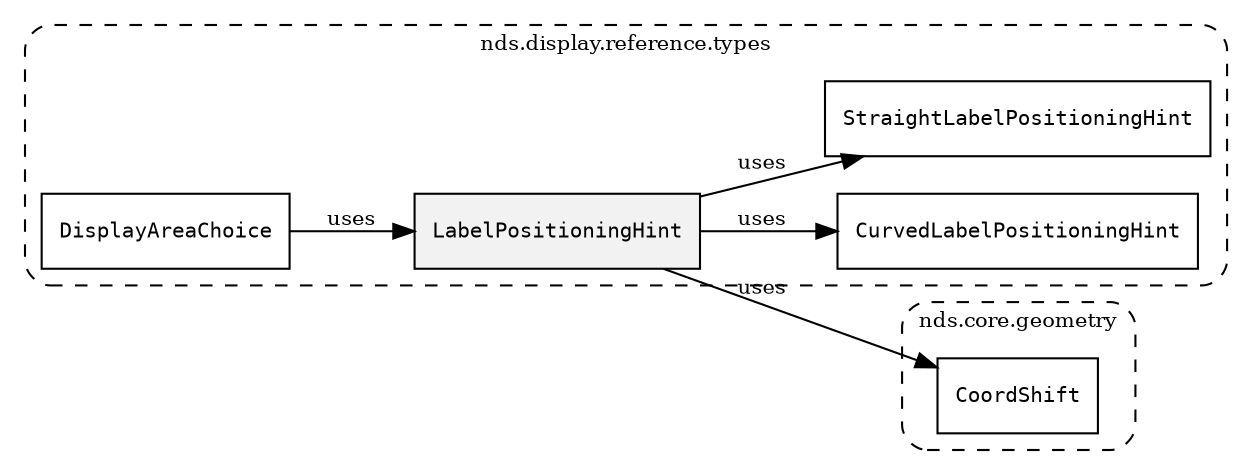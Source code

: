 /**
 * This dot file creates symbol collaboration diagram for LabelPositioningHint.
 */
digraph ZSERIO
{
    node [shape=box, fontsize=10];
    rankdir="LR";
    fontsize=10;
    tooltip="LabelPositioningHint collaboration diagram";

    subgraph "cluster_nds.display.reference.types"
    {
        style="dashed, rounded";
        label="nds.display.reference.types";
        tooltip="Package nds.display.reference.types";
        href="../../../content/packages/nds.display.reference.types.html#Package-nds-display-reference-types";
        target="_parent";

        "LabelPositioningHint" [style="filled", fillcolor="#0000000D", target="_parent", label=<<font face="monospace"><table align="center" border="0" cellspacing="0" cellpadding="0"><tr><td href="../../../content/packages/nds.display.reference.types.html#Structure-LabelPositioningHint" title="Structure defined in nds.display.reference.types">LabelPositioningHint</td></tr></table></font>>];
        "CurvedLabelPositioningHint" [target="_parent", label=<<font face="monospace"><table align="center" border="0" cellspacing="0" cellpadding="0"><tr><td href="../../../content/packages/nds.display.reference.types.html#Structure-CurvedLabelPositioningHint" title="Structure defined in nds.display.reference.types">CurvedLabelPositioningHint</td></tr></table></font>>];
        "StraightLabelPositioningHint" [target="_parent", label=<<font face="monospace"><table align="center" border="0" cellspacing="0" cellpadding="0"><tr><td href="../../../content/packages/nds.display.reference.types.html#Structure-StraightLabelPositioningHint" title="Structure defined in nds.display.reference.types">StraightLabelPositioningHint</td></tr></table></font>>];
        "DisplayAreaChoice" [target="_parent", label=<<font face="monospace"><table align="center" border="0" cellspacing="0" cellpadding="0"><tr><td href="../../../content/packages/nds.display.reference.types.html#Choice-DisplayAreaChoice" title="Choice defined in nds.display.reference.types">DisplayAreaChoice</td></tr></table></font>>];
    }

    subgraph "cluster_nds.core.geometry"
    {
        style="dashed, rounded";
        label="nds.core.geometry";
        tooltip="Package nds.core.geometry";
        href="../../../content/packages/nds.core.geometry.html#Package-nds-core-geometry";
        target="_parent";

        "CoordShift" [target="_parent", label=<<font face="monospace"><table align="center" border="0" cellspacing="0" cellpadding="0"><tr><td href="../../../content/packages/nds.core.geometry.html#Subtype-CoordShift" title="Subtype defined in nds.core.geometry">CoordShift</td></tr></table></font>>];
    }

    "LabelPositioningHint" -> "CoordShift" [label="uses", fontsize=10];
    "LabelPositioningHint" -> "CurvedLabelPositioningHint" [label="uses", fontsize=10];
    "LabelPositioningHint" -> "StraightLabelPositioningHint" [label="uses", fontsize=10];
    "DisplayAreaChoice" -> "LabelPositioningHint" [label="uses", fontsize=10];
}
